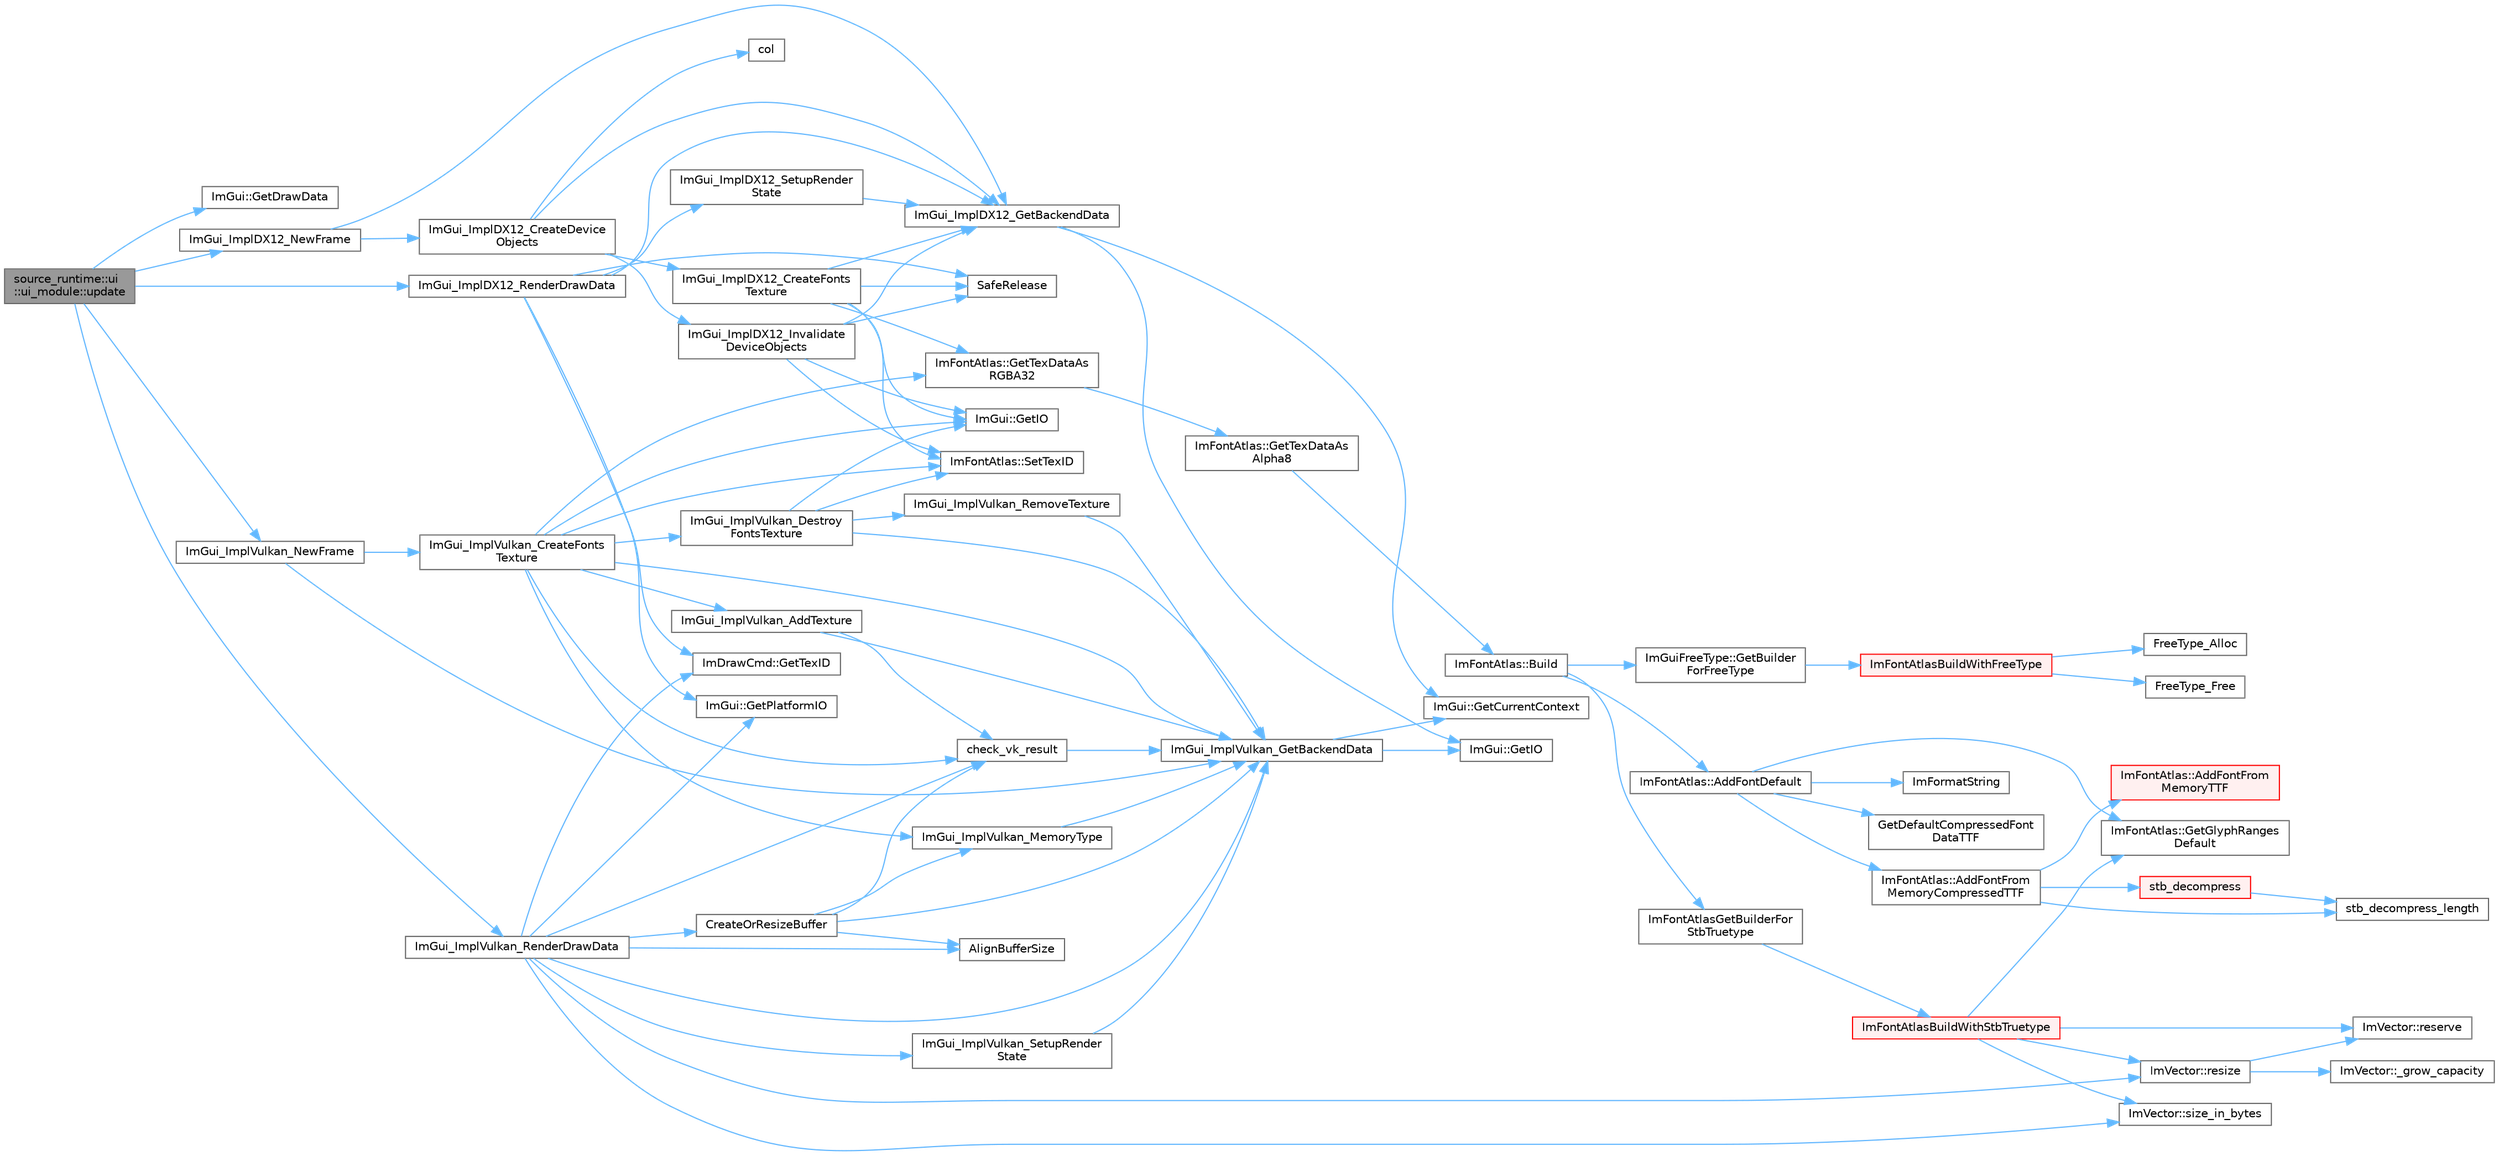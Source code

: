 digraph "source_runtime::ui::ui_module::update"
{
 // LATEX_PDF_SIZE
  bgcolor="transparent";
  edge [fontname=Helvetica,fontsize=10,labelfontname=Helvetica,labelfontsize=10];
  node [fontname=Helvetica,fontsize=10,shape=box,height=0.2,width=0.4];
  rankdir="LR";
  Node1 [id="Node000001",label="source_runtime::ui\l::ui_module::update",height=0.2,width=0.4,color="gray40", fillcolor="grey60", style="filled", fontcolor="black",tooltip=" "];
  Node1 -> Node2 [id="edge1_Node000001_Node000002",color="steelblue1",style="solid",tooltip=" "];
  Node2 [id="Node000002",label="ImGui::GetDrawData",height=0.2,width=0.4,color="grey40", fillcolor="white", style="filled",URL="$namespace_im_gui.html#ab73131dc44b1267dac04f0c2bb0af983",tooltip=" "];
  Node1 -> Node3 [id="edge2_Node000001_Node000003",color="steelblue1",style="solid",tooltip=" "];
  Node3 [id="Node000003",label="ImGui_ImplDX12_NewFrame",height=0.2,width=0.4,color="grey40", fillcolor="white", style="filled",URL="$imgui__impl__dx12_8cpp.html#a90c28de6beeafe228957536ce6edab33",tooltip=" "];
  Node3 -> Node4 [id="edge3_Node000003_Node000004",color="steelblue1",style="solid",tooltip=" "];
  Node4 [id="Node000004",label="ImGui_ImplDX12_CreateDevice\lObjects",height=0.2,width=0.4,color="grey40", fillcolor="white", style="filled",URL="$imgui__impl__dx12_8cpp.html#ab272c7b74e08931d1036bc06ba34402e",tooltip=" "];
  Node4 -> Node5 [id="edge4_Node000004_Node000005",color="steelblue1",style="solid",tooltip=" "];
  Node5 [id="Node000005",label="col",height=0.2,width=0.4,color="grey40", fillcolor="white", style="filled",URL="$_matrix_base__col_8cpp.html#aa168d9544aa6d49fce0cbfc0bec849b0",tooltip=" "];
  Node4 -> Node6 [id="edge5_Node000004_Node000006",color="steelblue1",style="solid",tooltip=" "];
  Node6 [id="Node000006",label="ImGui_ImplDX12_CreateFonts\lTexture",height=0.2,width=0.4,color="grey40", fillcolor="white", style="filled",URL="$imgui__impl__dx12_8cpp.html#a319088f79d43ba230869d9ce33ecee12",tooltip=" "];
  Node6 -> Node7 [id="edge6_Node000006_Node000007",color="steelblue1",style="solid",tooltip=" "];
  Node7 [id="Node000007",label="ImGui::GetIO",height=0.2,width=0.4,color="grey40", fillcolor="white", style="filled",URL="$namespace_im_gui.html#a3179e560812f878f3961ce803a5d9302",tooltip=" "];
  Node6 -> Node8 [id="edge7_Node000006_Node000008",color="steelblue1",style="solid",tooltip=" "];
  Node8 [id="Node000008",label="ImFontAtlas::GetTexDataAs\lRGBA32",height=0.2,width=0.4,color="grey40", fillcolor="white", style="filled",URL="$struct_im_font_atlas.html#a8abb0c4e67ebb38249d4df71218c4eec",tooltip=" "];
  Node8 -> Node9 [id="edge8_Node000008_Node000009",color="steelblue1",style="solid",tooltip=" "];
  Node9 [id="Node000009",label="ImFontAtlas::GetTexDataAs\lAlpha8",height=0.2,width=0.4,color="grey40", fillcolor="white", style="filled",URL="$struct_im_font_atlas.html#aeff1a1044a1ab68d8f27bb2819cd9f44",tooltip=" "];
  Node9 -> Node10 [id="edge9_Node000009_Node000010",color="steelblue1",style="solid",tooltip=" "];
  Node10 [id="Node000010",label="ImFontAtlas::Build",height=0.2,width=0.4,color="grey40", fillcolor="white", style="filled",URL="$struct_im_font_atlas.html#a81e39e30dffa4dd7e458a53297451e27",tooltip=" "];
  Node10 -> Node11 [id="edge10_Node000010_Node000011",color="steelblue1",style="solid",tooltip=" "];
  Node11 [id="Node000011",label="ImFontAtlas::AddFontDefault",height=0.2,width=0.4,color="grey40", fillcolor="white", style="filled",URL="$struct_im_font_atlas.html#a9d2b4a94579bf603a0d2662cd8348cbd",tooltip=" "];
  Node11 -> Node12 [id="edge11_Node000011_Node000012",color="steelblue1",style="solid",tooltip=" "];
  Node12 [id="Node000012",label="ImFontAtlas::AddFontFrom\lMemoryCompressedTTF",height=0.2,width=0.4,color="grey40", fillcolor="white", style="filled",URL="$struct_im_font_atlas.html#a478ffa07777bf990ade02889e15a21ab",tooltip=" "];
  Node12 -> Node13 [id="edge12_Node000012_Node000013",color="steelblue1",style="solid",tooltip=" "];
  Node13 [id="Node000013",label="ImFontAtlas::AddFontFrom\lMemoryTTF",height=0.2,width=0.4,color="red", fillcolor="#FFF0F0", style="filled",URL="$struct_im_font_atlas.html#a95eec9b791e9c509180030f8176406ff",tooltip=" "];
  Node12 -> Node19 [id="edge13_Node000012_Node000019",color="steelblue1",style="solid",tooltip=" "];
  Node19 [id="Node000019",label="stb_decompress",height=0.2,width=0.4,color="red", fillcolor="#FFF0F0", style="filled",URL="$imgui__draw_8cpp.html#a23f899d930c93d351569ee83cf920570",tooltip=" "];
  Node19 -> Node23 [id="edge14_Node000019_Node000023",color="steelblue1",style="solid",tooltip=" "];
  Node23 [id="Node000023",label="stb_decompress_length",height=0.2,width=0.4,color="grey40", fillcolor="white", style="filled",URL="$imgui__draw_8cpp.html#a5a5301def23b33e2156ac79a8b65c69b",tooltip=" "];
  Node12 -> Node23 [id="edge15_Node000012_Node000023",color="steelblue1",style="solid",tooltip=" "];
  Node11 -> Node27 [id="edge16_Node000011_Node000027",color="steelblue1",style="solid",tooltip=" "];
  Node27 [id="Node000027",label="GetDefaultCompressedFont\lDataTTF",height=0.2,width=0.4,color="grey40", fillcolor="white", style="filled",URL="$imgui__draw_8cpp.html#abc3b462ef2c5ef511d4f7231e3d9b853",tooltip=" "];
  Node11 -> Node28 [id="edge17_Node000011_Node000028",color="steelblue1",style="solid",tooltip=" "];
  Node28 [id="Node000028",label="ImFontAtlas::GetGlyphRanges\lDefault",height=0.2,width=0.4,color="grey40", fillcolor="white", style="filled",URL="$struct_im_font_atlas.html#adec0df140eb1dc01c2a22a5253d62820",tooltip=" "];
  Node11 -> Node29 [id="edge18_Node000011_Node000029",color="steelblue1",style="solid",tooltip=" "];
  Node29 [id="Node000029",label="ImFormatString",height=0.2,width=0.4,color="grey40", fillcolor="white", style="filled",URL="$imgui_8cpp.html#a75ccaf7d676b1f567ba888ae42ac3809",tooltip=" "];
  Node10 -> Node30 [id="edge19_Node000010_Node000030",color="steelblue1",style="solid",tooltip=" "];
  Node30 [id="Node000030",label="ImGuiFreeType::GetBuilder\lForFreeType",height=0.2,width=0.4,color="grey40", fillcolor="white", style="filled",URL="$namespace_im_gui_free_type.html#ad0ba08f92f212ec5da9dd7a2872e0ae3",tooltip=" "];
  Node30 -> Node31 [id="edge20_Node000030_Node000031",color="steelblue1",style="solid",tooltip=" "];
  Node31 [id="Node000031",label="ImFontAtlasBuildWithFreeType",height=0.2,width=0.4,color="red", fillcolor="#FFF0F0", style="filled",URL="$imgui__freetype_8cpp.html#a59c51a543162f6d8a70c66e526f2f5fe",tooltip=" "];
  Node31 -> Node32 [id="edge21_Node000031_Node000032",color="steelblue1",style="solid",tooltip=" "];
  Node32 [id="Node000032",label="FreeType_Alloc",height=0.2,width=0.4,color="grey40", fillcolor="white", style="filled",URL="$imgui__freetype_8cpp.html#a6a98733a4a93bb0b2a6cc6c1d1c0637c",tooltip=" "];
  Node31 -> Node33 [id="edge22_Node000031_Node000033",color="steelblue1",style="solid",tooltip=" "];
  Node33 [id="Node000033",label="FreeType_Free",height=0.2,width=0.4,color="grey40", fillcolor="white", style="filled",URL="$imgui__freetype_8cpp.html#abc3aa644b842c8087c6a785b59fcf5e6",tooltip=" "];
  Node10 -> Node82 [id="edge23_Node000010_Node000082",color="steelblue1",style="solid",tooltip=" "];
  Node82 [id="Node000082",label="ImFontAtlasGetBuilderFor\lStbTruetype",height=0.2,width=0.4,color="grey40", fillcolor="white", style="filled",URL="$imgui__draw_8cpp.html#a4c276d0224ef420d570c9485c4c76a19",tooltip=" "];
  Node82 -> Node83 [id="edge24_Node000082_Node000083",color="steelblue1",style="solid",tooltip=" "];
  Node83 [id="Node000083",label="ImFontAtlasBuildWithStbTruetype",height=0.2,width=0.4,color="red", fillcolor="#FFF0F0", style="filled",URL="$imgui__draw_8cpp.html#a2f785bd6dd330af7a832589fa24f303a",tooltip=" "];
  Node83 -> Node28 [id="edge25_Node000083_Node000028",color="steelblue1",style="solid",tooltip=" "];
  Node83 -> Node71 [id="edge26_Node000083_Node000071",color="steelblue1",style="solid",tooltip=" "];
  Node71 [id="Node000071",label="ImVector::reserve",height=0.2,width=0.4,color="grey40", fillcolor="white", style="filled",URL="$struct_im_vector.html#a0f14f5736c3372157856eebb67123b75",tooltip=" "];
  Node83 -> Node69 [id="edge27_Node000083_Node000069",color="steelblue1",style="solid",tooltip=" "];
  Node69 [id="Node000069",label="ImVector::resize",height=0.2,width=0.4,color="grey40", fillcolor="white", style="filled",URL="$struct_im_vector.html#ac371dd62e56ae486b1a5038cf07eee56",tooltip=" "];
  Node69 -> Node70 [id="edge28_Node000069_Node000070",color="steelblue1",style="solid",tooltip=" "];
  Node70 [id="Node000070",label="ImVector::_grow_capacity",height=0.2,width=0.4,color="grey40", fillcolor="white", style="filled",URL="$struct_im_vector.html#a3a097635d464b1b70dc7d59996a88b28",tooltip=" "];
  Node69 -> Node71 [id="edge29_Node000069_Node000071",color="steelblue1",style="solid",tooltip=" "];
  Node83 -> Node72 [id="edge30_Node000083_Node000072",color="steelblue1",style="solid",tooltip=" "];
  Node72 [id="Node000072",label="ImVector::size_in_bytes",height=0.2,width=0.4,color="grey40", fillcolor="white", style="filled",URL="$struct_im_vector.html#ade9f2e937e47b0e0f9970dcfba038204",tooltip=" "];
  Node6 -> Node100 [id="edge31_Node000006_Node000100",color="steelblue1",style="solid",tooltip=" "];
  Node100 [id="Node000100",label="ImGui_ImplDX12_GetBackendData",height=0.2,width=0.4,color="grey40", fillcolor="white", style="filled",URL="$imgui__impl__dx12_8cpp.html#a14167df5e99c1e9c9e305aedc82599f2",tooltip=" "];
  Node100 -> Node101 [id="edge32_Node000100_Node000101",color="steelblue1",style="solid",tooltip=" "];
  Node101 [id="Node000101",label="ImGui::GetCurrentContext",height=0.2,width=0.4,color="grey40", fillcolor="white", style="filled",URL="$namespace_im_gui.html#af557a6de5538099a0f6047eb994bbf42",tooltip=" "];
  Node100 -> Node102 [id="edge33_Node000100_Node000102",color="steelblue1",style="solid",tooltip=" "];
  Node102 [id="Node000102",label="ImGui::GetIO",height=0.2,width=0.4,color="grey40", fillcolor="white", style="filled",URL="$namespace_im_gui.html#a7dea7d0530868f078324f14a308f0c3c",tooltip=" "];
  Node6 -> Node103 [id="edge34_Node000006_Node000103",color="steelblue1",style="solid",tooltip=" "];
  Node103 [id="Node000103",label="SafeRelease",height=0.2,width=0.4,color="grey40", fillcolor="white", style="filled",URL="$imgui__impl__dx12_8cpp.html#a1b7b2cbda67e86c4835baedc87d17f7b",tooltip=" "];
  Node6 -> Node104 [id="edge35_Node000006_Node000104",color="steelblue1",style="solid",tooltip=" "];
  Node104 [id="Node000104",label="ImFontAtlas::SetTexID",height=0.2,width=0.4,color="grey40", fillcolor="white", style="filled",URL="$struct_im_font_atlas.html#a96ffd1956c11dac4f79b43c095828445",tooltip=" "];
  Node4 -> Node100 [id="edge36_Node000004_Node000100",color="steelblue1",style="solid",tooltip=" "];
  Node4 -> Node105 [id="edge37_Node000004_Node000105",color="steelblue1",style="solid",tooltip=" "];
  Node105 [id="Node000105",label="ImGui_ImplDX12_Invalidate\lDeviceObjects",height=0.2,width=0.4,color="grey40", fillcolor="white", style="filled",URL="$imgui__impl__dx12_8cpp.html#af97805bc6088d9f57e53e90df5a69176",tooltip=" "];
  Node105 -> Node7 [id="edge38_Node000105_Node000007",color="steelblue1",style="solid",tooltip=" "];
  Node105 -> Node100 [id="edge39_Node000105_Node000100",color="steelblue1",style="solid",tooltip=" "];
  Node105 -> Node103 [id="edge40_Node000105_Node000103",color="steelblue1",style="solid",tooltip=" "];
  Node105 -> Node104 [id="edge41_Node000105_Node000104",color="steelblue1",style="solid",tooltip=" "];
  Node3 -> Node100 [id="edge42_Node000003_Node000100",color="steelblue1",style="solid",tooltip=" "];
  Node1 -> Node106 [id="edge43_Node000001_Node000106",color="steelblue1",style="solid",tooltip=" "];
  Node106 [id="Node000106",label="ImGui_ImplDX12_RenderDrawData",height=0.2,width=0.4,color="grey40", fillcolor="white", style="filled",URL="$imgui__impl__dx12_8cpp.html#a823d8bc2e350a998ec96894eb0e8f9bf",tooltip=" "];
  Node106 -> Node107 [id="edge44_Node000106_Node000107",color="steelblue1",style="solid",tooltip=" "];
  Node107 [id="Node000107",label="ImGui::GetPlatformIO",height=0.2,width=0.4,color="grey40", fillcolor="white", style="filled",URL="$namespace_im_gui.html#a3edc2b6129cbf1e8d247c6d03c344065",tooltip=" "];
  Node106 -> Node108 [id="edge45_Node000106_Node000108",color="steelblue1",style="solid",tooltip=" "];
  Node108 [id="Node000108",label="ImDrawCmd::GetTexID",height=0.2,width=0.4,color="grey40", fillcolor="white", style="filled",URL="$struct_im_draw_cmd.html#a8ba7df6d136db6e33d850acc9291224f",tooltip=" "];
  Node106 -> Node100 [id="edge46_Node000106_Node000100",color="steelblue1",style="solid",tooltip=" "];
  Node106 -> Node109 [id="edge47_Node000106_Node000109",color="steelblue1",style="solid",tooltip=" "];
  Node109 [id="Node000109",label="ImGui_ImplDX12_SetupRender\lState",height=0.2,width=0.4,color="grey40", fillcolor="white", style="filled",URL="$imgui__impl__dx12_8cpp.html#aab832d7d51c9c45255510844d489482e",tooltip=" "];
  Node109 -> Node100 [id="edge48_Node000109_Node000100",color="steelblue1",style="solid",tooltip=" "];
  Node106 -> Node103 [id="edge49_Node000106_Node000103",color="steelblue1",style="solid",tooltip=" "];
  Node1 -> Node110 [id="edge50_Node000001_Node000110",color="steelblue1",style="solid",tooltip=" "];
  Node110 [id="Node000110",label="ImGui_ImplVulkan_NewFrame",height=0.2,width=0.4,color="grey40", fillcolor="white", style="filled",URL="$imgui__impl__vulkan_8cpp.html#a4c03e9375aa038eb0745c802af07fb21",tooltip=" "];
  Node110 -> Node111 [id="edge51_Node000110_Node000111",color="steelblue1",style="solid",tooltip=" "];
  Node111 [id="Node000111",label="ImGui_ImplVulkan_CreateFonts\lTexture",height=0.2,width=0.4,color="grey40", fillcolor="white", style="filled",URL="$imgui__impl__vulkan_8cpp.html#a1c82e91ac58260f067208117773c5426",tooltip=" "];
  Node111 -> Node112 [id="edge52_Node000111_Node000112",color="steelblue1",style="solid",tooltip=" "];
  Node112 [id="Node000112",label="check_vk_result",height=0.2,width=0.4,color="grey40", fillcolor="white", style="filled",URL="$imgui__impl__vulkan_8cpp.html#a1ea6c63eab2860beea5e3c89c1afbbc1",tooltip=" "];
  Node112 -> Node113 [id="edge53_Node000112_Node000113",color="steelblue1",style="solid",tooltip=" "];
  Node113 [id="Node000113",label="ImGui_ImplVulkan_GetBackendData",height=0.2,width=0.4,color="grey40", fillcolor="white", style="filled",URL="$imgui__impl__vulkan_8cpp.html#a0fb93ffd0b4ff71a58e6c08f654fb26d",tooltip=" "];
  Node113 -> Node101 [id="edge54_Node000113_Node000101",color="steelblue1",style="solid",tooltip=" "];
  Node113 -> Node102 [id="edge55_Node000113_Node000102",color="steelblue1",style="solid",tooltip=" "];
  Node111 -> Node7 [id="edge56_Node000111_Node000007",color="steelblue1",style="solid",tooltip=" "];
  Node111 -> Node8 [id="edge57_Node000111_Node000008",color="steelblue1",style="solid",tooltip=" "];
  Node111 -> Node114 [id="edge58_Node000111_Node000114",color="steelblue1",style="solid",tooltip=" "];
  Node114 [id="Node000114",label="ImGui_ImplVulkan_AddTexture",height=0.2,width=0.4,color="grey40", fillcolor="white", style="filled",URL="$imgui__impl__vulkan_8cpp.html#af0ea34fb01c85f2b547c062de3d338f5",tooltip=" "];
  Node114 -> Node112 [id="edge59_Node000114_Node000112",color="steelblue1",style="solid",tooltip=" "];
  Node114 -> Node113 [id="edge60_Node000114_Node000113",color="steelblue1",style="solid",tooltip=" "];
  Node111 -> Node115 [id="edge61_Node000111_Node000115",color="steelblue1",style="solid",tooltip=" "];
  Node115 [id="Node000115",label="ImGui_ImplVulkan_Destroy\lFontsTexture",height=0.2,width=0.4,color="grey40", fillcolor="white", style="filled",URL="$imgui__impl__vulkan_8cpp.html#a02d628dd92228291573067cbf882aa1b",tooltip=" "];
  Node115 -> Node7 [id="edge62_Node000115_Node000007",color="steelblue1",style="solid",tooltip=" "];
  Node115 -> Node113 [id="edge63_Node000115_Node000113",color="steelblue1",style="solid",tooltip=" "];
  Node115 -> Node116 [id="edge64_Node000115_Node000116",color="steelblue1",style="solid",tooltip=" "];
  Node116 [id="Node000116",label="ImGui_ImplVulkan_RemoveTexture",height=0.2,width=0.4,color="grey40", fillcolor="white", style="filled",URL="$imgui__impl__vulkan_8cpp.html#a97915175facfdbf3fba699a17f2098c8",tooltip=" "];
  Node116 -> Node113 [id="edge65_Node000116_Node000113",color="steelblue1",style="solid",tooltip=" "];
  Node115 -> Node104 [id="edge66_Node000115_Node000104",color="steelblue1",style="solid",tooltip=" "];
  Node111 -> Node113 [id="edge67_Node000111_Node000113",color="steelblue1",style="solid",tooltip=" "];
  Node111 -> Node117 [id="edge68_Node000111_Node000117",color="steelblue1",style="solid",tooltip=" "];
  Node117 [id="Node000117",label="ImGui_ImplVulkan_MemoryType",height=0.2,width=0.4,color="grey40", fillcolor="white", style="filled",URL="$imgui__impl__vulkan_8cpp.html#a9c54db778f2529f1da4faf07803de539",tooltip=" "];
  Node117 -> Node113 [id="edge69_Node000117_Node000113",color="steelblue1",style="solid",tooltip=" "];
  Node111 -> Node104 [id="edge70_Node000111_Node000104",color="steelblue1",style="solid",tooltip=" "];
  Node110 -> Node113 [id="edge71_Node000110_Node000113",color="steelblue1",style="solid",tooltip=" "];
  Node1 -> Node118 [id="edge72_Node000001_Node000118",color="steelblue1",style="solid",tooltip=" "];
  Node118 [id="Node000118",label="ImGui_ImplVulkan_RenderDrawData",height=0.2,width=0.4,color="grey40", fillcolor="white", style="filled",URL="$imgui__impl__vulkan_8cpp.html#a07d2fbf5c27393a6a107dea81fba770c",tooltip=" "];
  Node118 -> Node119 [id="edge73_Node000118_Node000119",color="steelblue1",style="solid",tooltip=" "];
  Node119 [id="Node000119",label="AlignBufferSize",height=0.2,width=0.4,color="grey40", fillcolor="white", style="filled",URL="$imgui__impl__vulkan_8cpp.html#ae046faef8cc2ea1aa2bc5d29bb18eda3",tooltip=" "];
  Node118 -> Node112 [id="edge74_Node000118_Node000112",color="steelblue1",style="solid",tooltip=" "];
  Node118 -> Node120 [id="edge75_Node000118_Node000120",color="steelblue1",style="solid",tooltip=" "];
  Node120 [id="Node000120",label="CreateOrResizeBuffer",height=0.2,width=0.4,color="grey40", fillcolor="white", style="filled",URL="$imgui__impl__vulkan_8cpp.html#a7466086c846dd93e038f0fd48116e0d5",tooltip=" "];
  Node120 -> Node119 [id="edge76_Node000120_Node000119",color="steelblue1",style="solid",tooltip=" "];
  Node120 -> Node112 [id="edge77_Node000120_Node000112",color="steelblue1",style="solid",tooltip=" "];
  Node120 -> Node113 [id="edge78_Node000120_Node000113",color="steelblue1",style="solid",tooltip=" "];
  Node120 -> Node117 [id="edge79_Node000120_Node000117",color="steelblue1",style="solid",tooltip=" "];
  Node118 -> Node107 [id="edge80_Node000118_Node000107",color="steelblue1",style="solid",tooltip=" "];
  Node118 -> Node108 [id="edge81_Node000118_Node000108",color="steelblue1",style="solid",tooltip=" "];
  Node118 -> Node113 [id="edge82_Node000118_Node000113",color="steelblue1",style="solid",tooltip=" "];
  Node118 -> Node121 [id="edge83_Node000118_Node000121",color="steelblue1",style="solid",tooltip=" "];
  Node121 [id="Node000121",label="ImGui_ImplVulkan_SetupRender\lState",height=0.2,width=0.4,color="grey40", fillcolor="white", style="filled",URL="$imgui__impl__vulkan_8cpp.html#ae86f0f26ba5eb2658e1895c22fdacf71",tooltip=" "];
  Node121 -> Node113 [id="edge84_Node000121_Node000113",color="steelblue1",style="solid",tooltip=" "];
  Node118 -> Node69 [id="edge85_Node000118_Node000069",color="steelblue1",style="solid",tooltip=" "];
  Node118 -> Node72 [id="edge86_Node000118_Node000072",color="steelblue1",style="solid",tooltip=" "];
}
